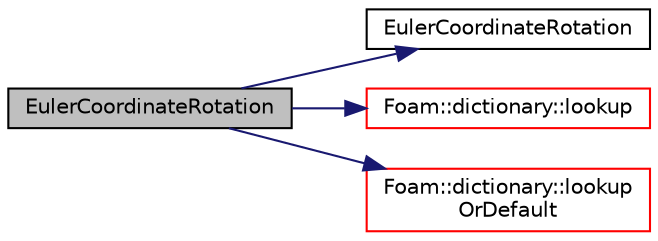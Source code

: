 digraph "EulerCoordinateRotation"
{
  bgcolor="transparent";
  edge [fontname="Helvetica",fontsize="10",labelfontname="Helvetica",labelfontsize="10"];
  node [fontname="Helvetica",fontsize="10",shape=record];
  rankdir="LR";
  Node10 [label="EulerCoordinateRotation",height=0.2,width=0.4,color="black", fillcolor="grey75", style="filled", fontcolor="black"];
  Node10 -> Node11 [color="midnightblue",fontsize="10",style="solid",fontname="Helvetica"];
  Node11 [label="EulerCoordinateRotation",height=0.2,width=0.4,color="black",URL="$a26133.html#a7c3c221913885744f9e959649d4c9373",tooltip="Construct null. "];
  Node10 -> Node12 [color="midnightblue",fontsize="10",style="solid",fontname="Helvetica"];
  Node12 [label="Foam::dictionary::lookup",height=0.2,width=0.4,color="red",URL="$a27129.html#a6a0727fa523e48977e27348663def509",tooltip="Find and return an entry data stream. "];
  Node10 -> Node188 [color="midnightblue",fontsize="10",style="solid",fontname="Helvetica"];
  Node188 [label="Foam::dictionary::lookup\lOrDefault",height=0.2,width=0.4,color="red",URL="$a27129.html#a69ee064dcc6d649df523e02e5c242922",tooltip="Find and return a T,. "];
}
